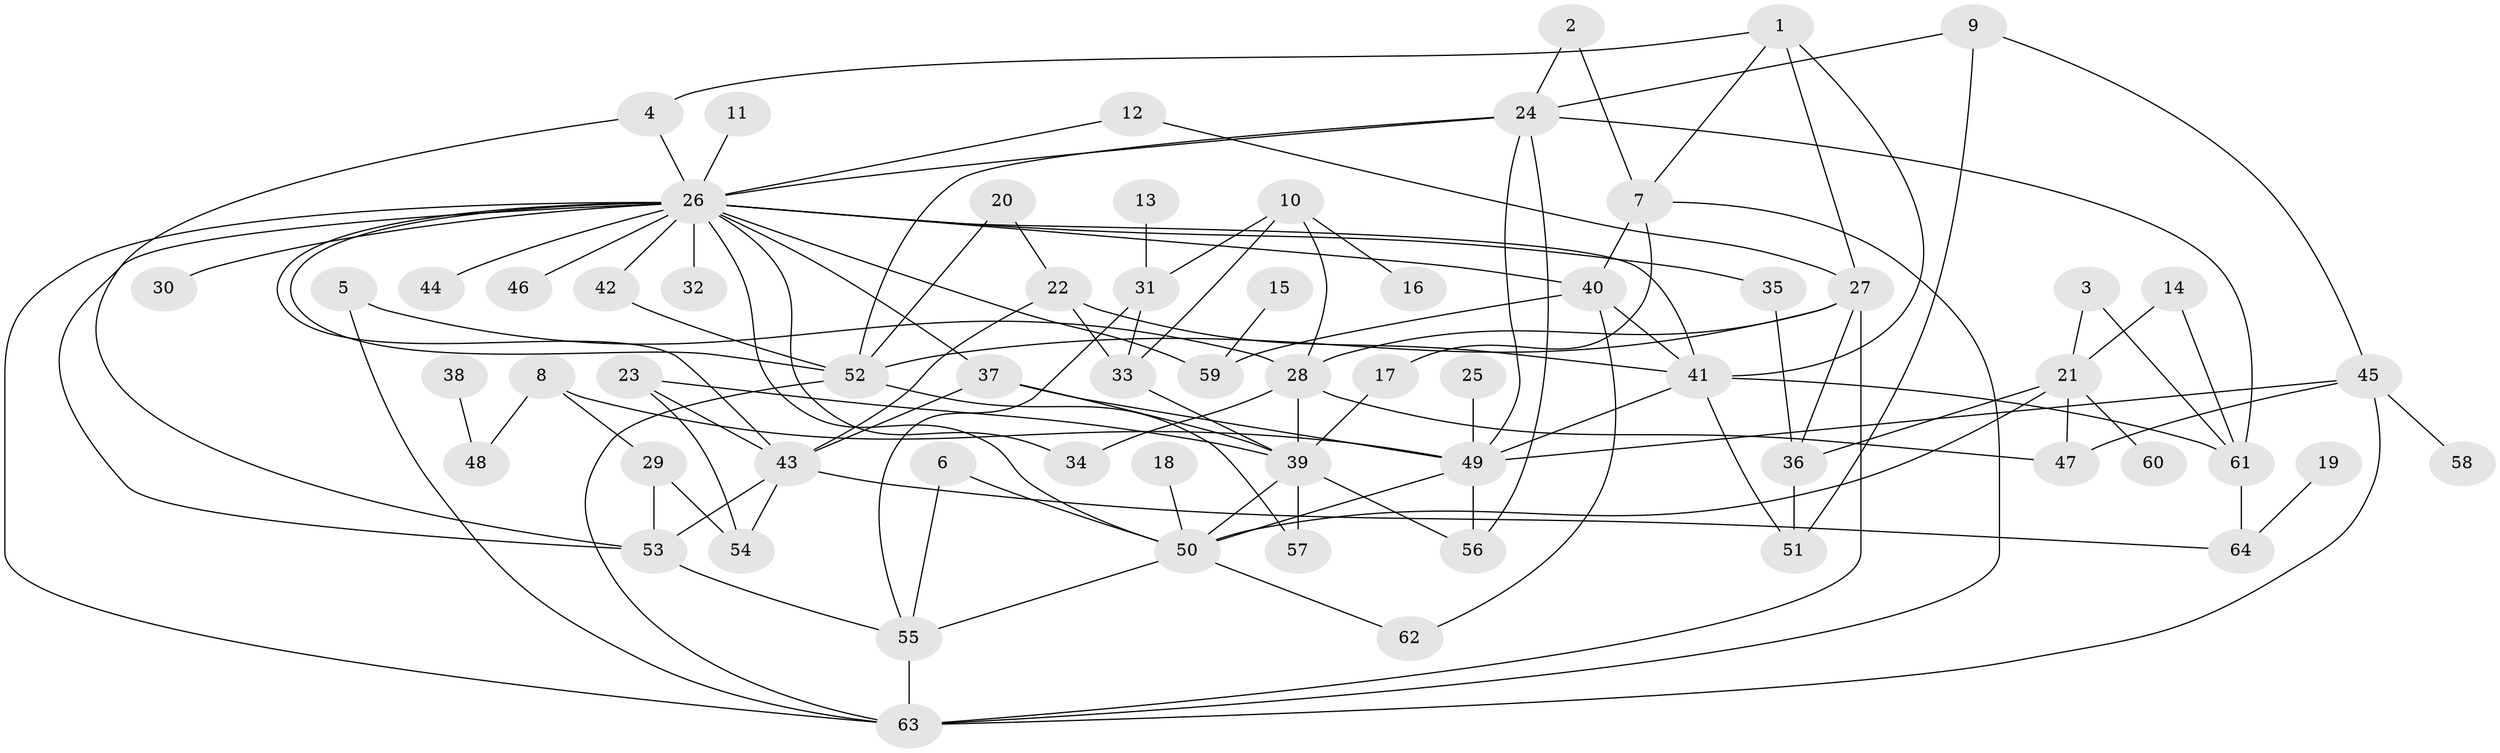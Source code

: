 // original degree distribution, {10: 0.0078125, 8: 0.015625, 5: 0.046875, 4: 0.1484375, 6: 0.0546875, 2: 0.2578125, 3: 0.2421875, 7: 0.0234375, 1: 0.203125}
// Generated by graph-tools (version 1.1) at 2025/49/03/09/25 03:49:17]
// undirected, 64 vertices, 115 edges
graph export_dot {
graph [start="1"]
  node [color=gray90,style=filled];
  1;
  2;
  3;
  4;
  5;
  6;
  7;
  8;
  9;
  10;
  11;
  12;
  13;
  14;
  15;
  16;
  17;
  18;
  19;
  20;
  21;
  22;
  23;
  24;
  25;
  26;
  27;
  28;
  29;
  30;
  31;
  32;
  33;
  34;
  35;
  36;
  37;
  38;
  39;
  40;
  41;
  42;
  43;
  44;
  45;
  46;
  47;
  48;
  49;
  50;
  51;
  52;
  53;
  54;
  55;
  56;
  57;
  58;
  59;
  60;
  61;
  62;
  63;
  64;
  1 -- 4 [weight=1.0];
  1 -- 7 [weight=1.0];
  1 -- 27 [weight=1.0];
  1 -- 41 [weight=1.0];
  2 -- 7 [weight=1.0];
  2 -- 24 [weight=1.0];
  3 -- 21 [weight=1.0];
  3 -- 61 [weight=1.0];
  4 -- 26 [weight=1.0];
  4 -- 53 [weight=1.0];
  5 -- 28 [weight=1.0];
  5 -- 63 [weight=1.0];
  6 -- 50 [weight=1.0];
  6 -- 55 [weight=1.0];
  7 -- 17 [weight=1.0];
  7 -- 40 [weight=3.0];
  7 -- 63 [weight=1.0];
  8 -- 29 [weight=1.0];
  8 -- 48 [weight=1.0];
  8 -- 49 [weight=1.0];
  9 -- 24 [weight=1.0];
  9 -- 45 [weight=1.0];
  9 -- 51 [weight=1.0];
  10 -- 16 [weight=1.0];
  10 -- 28 [weight=1.0];
  10 -- 31 [weight=1.0];
  10 -- 33 [weight=1.0];
  11 -- 26 [weight=1.0];
  12 -- 26 [weight=1.0];
  12 -- 27 [weight=1.0];
  13 -- 31 [weight=1.0];
  14 -- 21 [weight=1.0];
  14 -- 61 [weight=1.0];
  15 -- 59 [weight=1.0];
  17 -- 39 [weight=1.0];
  18 -- 50 [weight=1.0];
  19 -- 64 [weight=1.0];
  20 -- 22 [weight=1.0];
  20 -- 52 [weight=1.0];
  21 -- 36 [weight=1.0];
  21 -- 47 [weight=1.0];
  21 -- 50 [weight=1.0];
  21 -- 60 [weight=1.0];
  22 -- 33 [weight=1.0];
  22 -- 41 [weight=1.0];
  22 -- 43 [weight=1.0];
  23 -- 39 [weight=1.0];
  23 -- 43 [weight=1.0];
  23 -- 54 [weight=1.0];
  24 -- 26 [weight=1.0];
  24 -- 49 [weight=1.0];
  24 -- 52 [weight=1.0];
  24 -- 56 [weight=1.0];
  24 -- 61 [weight=1.0];
  25 -- 49 [weight=1.0];
  26 -- 30 [weight=1.0];
  26 -- 32 [weight=1.0];
  26 -- 34 [weight=1.0];
  26 -- 35 [weight=1.0];
  26 -- 37 [weight=2.0];
  26 -- 40 [weight=1.0];
  26 -- 41 [weight=1.0];
  26 -- 42 [weight=1.0];
  26 -- 43 [weight=1.0];
  26 -- 44 [weight=1.0];
  26 -- 46 [weight=1.0];
  26 -- 50 [weight=1.0];
  26 -- 52 [weight=2.0];
  26 -- 53 [weight=1.0];
  26 -- 59 [weight=1.0];
  26 -- 63 [weight=2.0];
  27 -- 28 [weight=1.0];
  27 -- 36 [weight=1.0];
  27 -- 52 [weight=1.0];
  27 -- 63 [weight=1.0];
  28 -- 34 [weight=1.0];
  28 -- 39 [weight=1.0];
  28 -- 47 [weight=1.0];
  29 -- 53 [weight=1.0];
  29 -- 54 [weight=1.0];
  31 -- 33 [weight=1.0];
  31 -- 55 [weight=1.0];
  33 -- 39 [weight=1.0];
  35 -- 36 [weight=1.0];
  36 -- 51 [weight=1.0];
  37 -- 39 [weight=1.0];
  37 -- 43 [weight=1.0];
  37 -- 49 [weight=1.0];
  38 -- 48 [weight=1.0];
  39 -- 50 [weight=1.0];
  39 -- 56 [weight=1.0];
  39 -- 57 [weight=2.0];
  40 -- 41 [weight=1.0];
  40 -- 59 [weight=1.0];
  40 -- 62 [weight=1.0];
  41 -- 49 [weight=1.0];
  41 -- 51 [weight=1.0];
  41 -- 61 [weight=1.0];
  42 -- 52 [weight=1.0];
  43 -- 53 [weight=1.0];
  43 -- 54 [weight=1.0];
  43 -- 64 [weight=1.0];
  45 -- 47 [weight=1.0];
  45 -- 49 [weight=1.0];
  45 -- 58 [weight=1.0];
  45 -- 63 [weight=2.0];
  49 -- 50 [weight=1.0];
  49 -- 56 [weight=1.0];
  50 -- 55 [weight=1.0];
  50 -- 62 [weight=1.0];
  52 -- 57 [weight=1.0];
  52 -- 63 [weight=1.0];
  53 -- 55 [weight=1.0];
  55 -- 63 [weight=1.0];
  61 -- 64 [weight=1.0];
}
